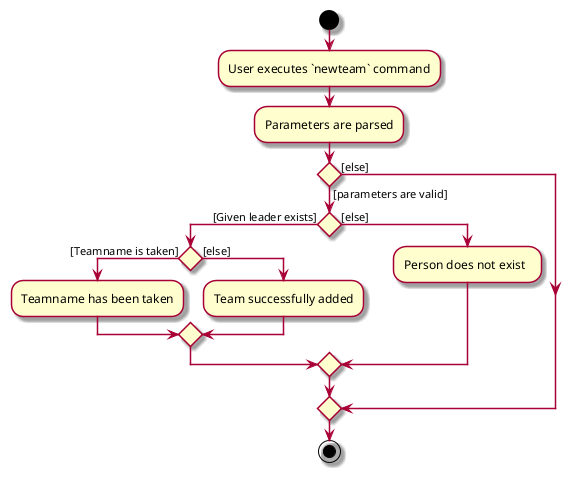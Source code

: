 @startuml
skin rose

start
:User executes `newteam` command;
:Parameters are parsed;
if() then ([parameters are valid])
    if() then ([Given leader exists])
        if() then ([Teamname is taken])
        :Teamname has been taken;
        else([else])
        :Team successfully added;
        endif


    else ([else])
    :Person does not exist  ;
    endif
    else([else])
    endif

    stop




@enduml
